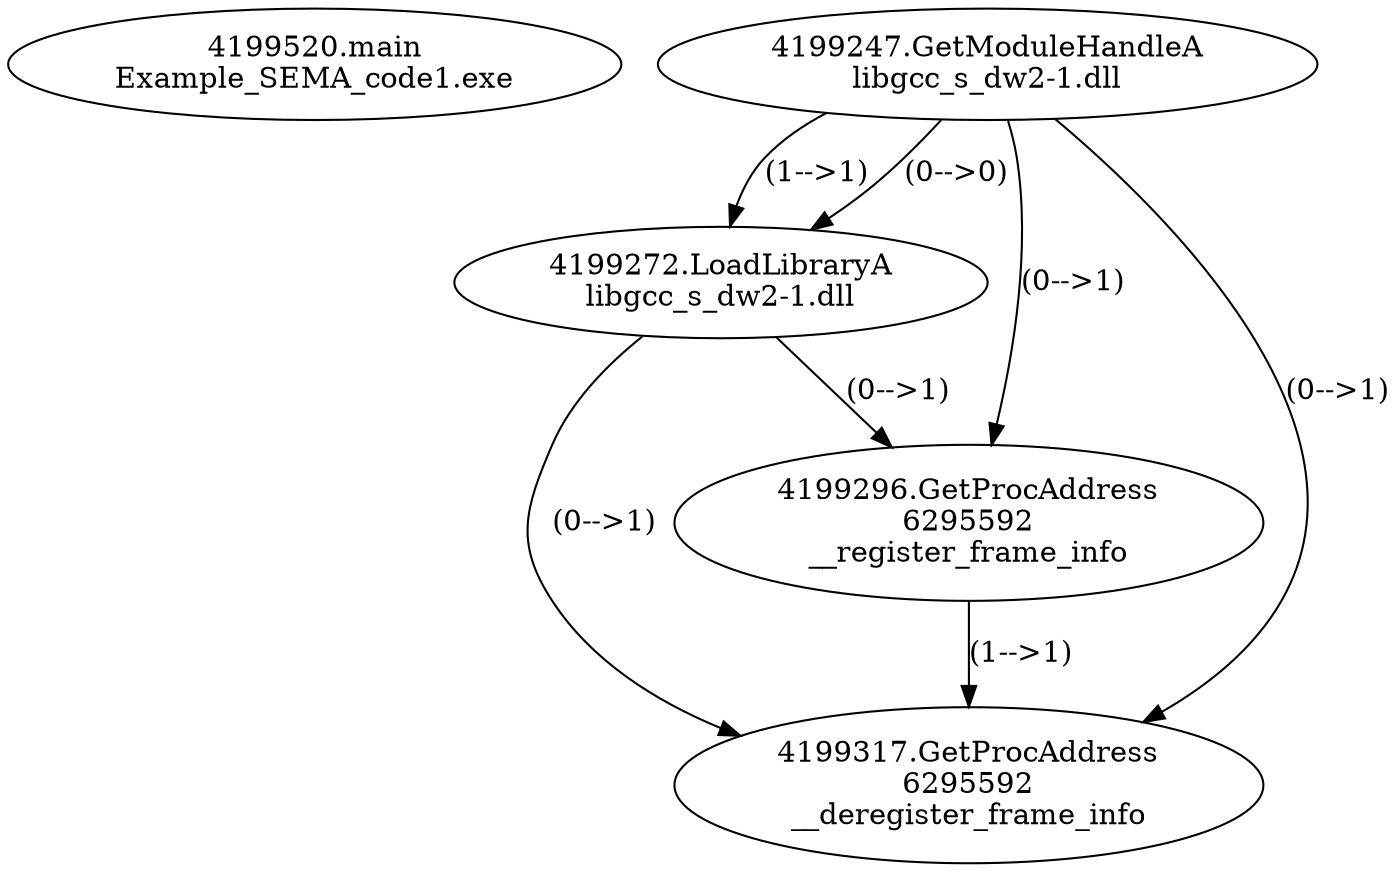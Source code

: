 // Global SCDG with merge call
digraph {
	0 [label="4199520.main
Example_SEMA_code1.exe"]
	1 [label="4199247.GetModuleHandleA
libgcc_s_dw2-1.dll"]
	2 [label="4199272.LoadLibraryA
libgcc_s_dw2-1.dll"]
	1 -> 2 [label="(1-->1)"]
	1 -> 2 [label="(0-->0)"]
	3 [label="4199296.GetProcAddress
6295592
__register_frame_info"]
	1 -> 3 [label="(0-->1)"]
	2 -> 3 [label="(0-->1)"]
	4 [label="4199317.GetProcAddress
6295592
__deregister_frame_info"]
	1 -> 4 [label="(0-->1)"]
	2 -> 4 [label="(0-->1)"]
	3 -> 4 [label="(1-->1)"]
}
